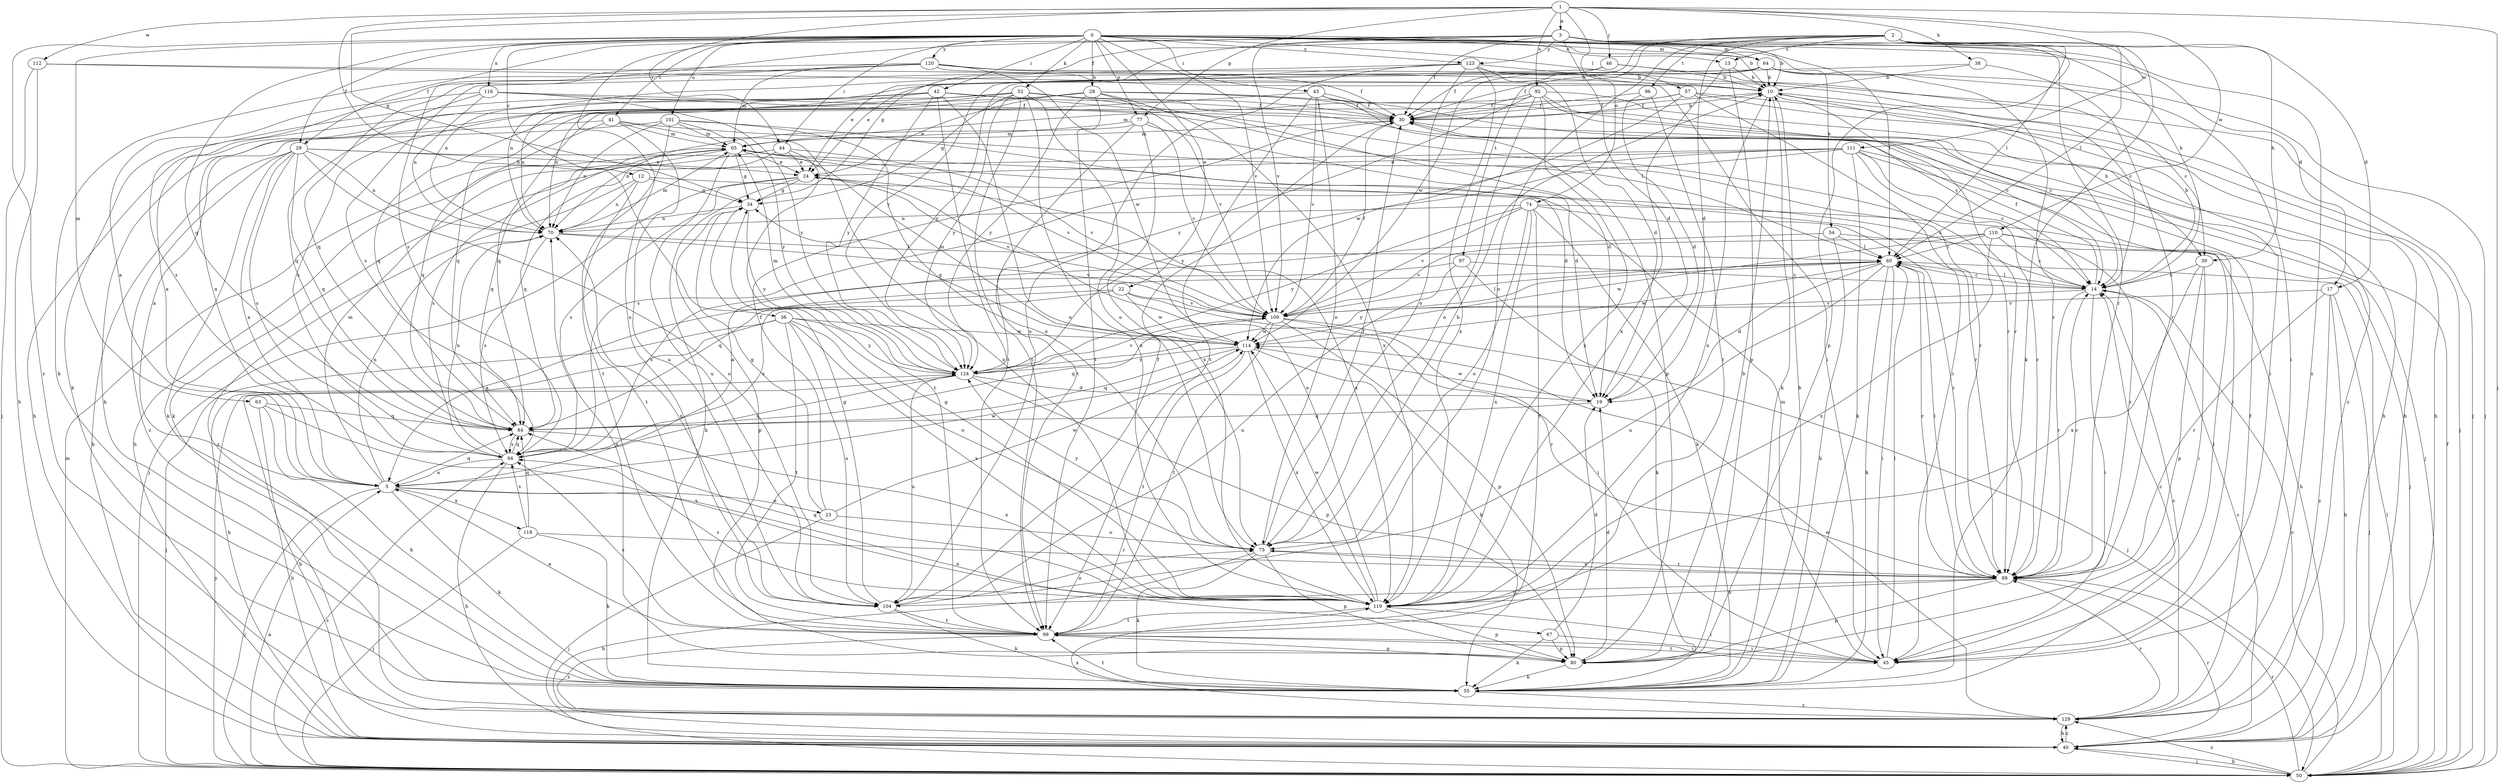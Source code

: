 strict digraph  {
0;
1;
2;
3;
5;
10;
12;
13;
14;
17;
19;
22;
23;
24;
28;
29;
30;
34;
36;
38;
39;
40;
41;
42;
43;
44;
45;
46;
50;
52;
54;
55;
57;
60;
63;
64;
65;
67;
70;
74;
75;
77;
80;
84;
89;
92;
94;
96;
97;
99;
101;
104;
109;
110;
111;
112;
114;
116;
118;
119;
120;
123;
124;
129;
0 -> 10  [label=b];
0 -> 12  [label=c];
0 -> 13  [label=c];
0 -> 17  [label=d];
0 -> 22  [label=e];
0 -> 28  [label=f];
0 -> 29  [label=f];
0 -> 41  [label=i];
0 -> 42  [label=i];
0 -> 43  [label=i];
0 -> 44  [label=i];
0 -> 52  [label=k];
0 -> 54  [label=k];
0 -> 57  [label=l];
0 -> 60  [label=l];
0 -> 63  [label=m];
0 -> 64  [label=m];
0 -> 77  [label=p];
0 -> 84  [label=q];
0 -> 89  [label=r];
0 -> 101  [label=u];
0 -> 104  [label=u];
0 -> 109  [label=v];
0 -> 116  [label=x];
0 -> 120  [label=y];
0 -> 123  [label=y];
0 -> 129  [label=z];
1 -> 3  [label=a];
1 -> 34  [label=g];
1 -> 36  [label=h];
1 -> 38  [label=h];
1 -> 44  [label=i];
1 -> 46  [label=j];
1 -> 50  [label=j];
1 -> 74  [label=o];
1 -> 77  [label=p];
1 -> 92  [label=s];
1 -> 110  [label=w];
1 -> 111  [label=w];
1 -> 112  [label=w];
2 -> 13  [label=c];
2 -> 17  [label=d];
2 -> 19  [label=d];
2 -> 34  [label=g];
2 -> 39  [label=h];
2 -> 55  [label=k];
2 -> 60  [label=l];
2 -> 75  [label=o];
2 -> 80  [label=p];
2 -> 96  [label=t];
2 -> 97  [label=t];
2 -> 114  [label=w];
3 -> 10  [label=b];
3 -> 19  [label=d];
3 -> 29  [label=f];
3 -> 30  [label=f];
3 -> 39  [label=h];
3 -> 60  [label=l];
3 -> 64  [label=m];
3 -> 94  [label=s];
3 -> 109  [label=v];
3 -> 123  [label=y];
3 -> 124  [label=y];
3 -> 129  [label=z];
5 -> 23  [label=e];
5 -> 50  [label=j];
5 -> 55  [label=k];
5 -> 65  [label=m];
5 -> 67  [label=n];
5 -> 70  [label=n];
5 -> 84  [label=q];
5 -> 114  [label=w];
5 -> 118  [label=x];
10 -> 30  [label=f];
10 -> 39  [label=h];
10 -> 40  [label=h];
10 -> 55  [label=k];
10 -> 89  [label=r];
10 -> 119  [label=x];
12 -> 14  [label=c];
12 -> 34  [label=g];
12 -> 70  [label=n];
12 -> 99  [label=t];
12 -> 129  [label=z];
13 -> 10  [label=b];
13 -> 80  [label=p];
13 -> 119  [label=x];
14 -> 10  [label=b];
14 -> 30  [label=f];
14 -> 45  [label=i];
14 -> 60  [label=l];
14 -> 89  [label=r];
14 -> 109  [label=v];
17 -> 40  [label=h];
17 -> 50  [label=j];
17 -> 89  [label=r];
17 -> 109  [label=v];
17 -> 129  [label=z];
19 -> 84  [label=q];
19 -> 114  [label=w];
22 -> 5  [label=a];
22 -> 45  [label=i];
22 -> 94  [label=s];
22 -> 109  [label=v];
22 -> 114  [label=w];
23 -> 30  [label=f];
23 -> 34  [label=g];
23 -> 50  [label=j];
23 -> 75  [label=o];
23 -> 114  [label=w];
24 -> 34  [label=g];
24 -> 50  [label=j];
24 -> 55  [label=k];
24 -> 94  [label=s];
24 -> 109  [label=v];
24 -> 119  [label=x];
28 -> 5  [label=a];
28 -> 14  [label=c];
28 -> 24  [label=e];
28 -> 30  [label=f];
28 -> 84  [label=q];
28 -> 99  [label=t];
28 -> 109  [label=v];
28 -> 119  [label=x];
28 -> 124  [label=y];
29 -> 5  [label=a];
29 -> 24  [label=e];
29 -> 40  [label=h];
29 -> 55  [label=k];
29 -> 70  [label=n];
29 -> 84  [label=q];
29 -> 94  [label=s];
29 -> 104  [label=u];
29 -> 109  [label=v];
29 -> 129  [label=z];
30 -> 10  [label=b];
30 -> 65  [label=m];
34 -> 70  [label=n];
34 -> 80  [label=p];
34 -> 124  [label=y];
36 -> 40  [label=h];
36 -> 50  [label=j];
36 -> 75  [label=o];
36 -> 99  [label=t];
36 -> 104  [label=u];
36 -> 114  [label=w];
36 -> 119  [label=x];
36 -> 124  [label=y];
38 -> 10  [label=b];
38 -> 70  [label=n];
38 -> 89  [label=r];
39 -> 14  [label=c];
39 -> 45  [label=i];
39 -> 80  [label=p];
39 -> 119  [label=x];
40 -> 14  [label=c];
40 -> 50  [label=j];
40 -> 89  [label=r];
40 -> 129  [label=z];
41 -> 55  [label=k];
41 -> 65  [label=m];
41 -> 84  [label=q];
41 -> 89  [label=r];
41 -> 104  [label=u];
41 -> 119  [label=x];
42 -> 5  [label=a];
42 -> 30  [label=f];
42 -> 55  [label=k];
42 -> 70  [label=n];
42 -> 75  [label=o];
42 -> 89  [label=r];
42 -> 99  [label=t];
42 -> 124  [label=y];
43 -> 30  [label=f];
43 -> 40  [label=h];
43 -> 75  [label=o];
43 -> 80  [label=p];
43 -> 84  [label=q];
43 -> 99  [label=t];
43 -> 109  [label=v];
44 -> 24  [label=e];
44 -> 55  [label=k];
44 -> 94  [label=s];
44 -> 99  [label=t];
44 -> 109  [label=v];
45 -> 60  [label=l];
45 -> 65  [label=m];
45 -> 99  [label=t];
46 -> 10  [label=b];
46 -> 14  [label=c];
46 -> 24  [label=e];
46 -> 30  [label=f];
50 -> 5  [label=a];
50 -> 14  [label=c];
50 -> 30  [label=f];
50 -> 40  [label=h];
50 -> 60  [label=l];
50 -> 65  [label=m];
50 -> 89  [label=r];
50 -> 94  [label=s];
50 -> 124  [label=y];
50 -> 129  [label=z];
52 -> 14  [label=c];
52 -> 19  [label=d];
52 -> 30  [label=f];
52 -> 34  [label=g];
52 -> 40  [label=h];
52 -> 70  [label=n];
52 -> 75  [label=o];
52 -> 94  [label=s];
52 -> 99  [label=t];
52 -> 119  [label=x];
52 -> 124  [label=y];
54 -> 5  [label=a];
54 -> 40  [label=h];
54 -> 55  [label=k];
54 -> 60  [label=l];
55 -> 10  [label=b];
55 -> 14  [label=c];
55 -> 99  [label=t];
55 -> 129  [label=z];
57 -> 30  [label=f];
57 -> 40  [label=h];
57 -> 45  [label=i];
57 -> 50  [label=j];
57 -> 84  [label=q];
57 -> 114  [label=w];
60 -> 14  [label=c];
60 -> 19  [label=d];
60 -> 45  [label=i];
60 -> 55  [label=k];
60 -> 84  [label=q];
60 -> 89  [label=r];
60 -> 104  [label=u];
60 -> 114  [label=w];
60 -> 124  [label=y];
63 -> 40  [label=h];
63 -> 55  [label=k];
63 -> 84  [label=q];
63 -> 119  [label=x];
64 -> 10  [label=b];
64 -> 24  [label=e];
64 -> 30  [label=f];
64 -> 45  [label=i];
64 -> 50  [label=j];
64 -> 70  [label=n];
64 -> 89  [label=r];
65 -> 24  [label=e];
65 -> 34  [label=g];
65 -> 40  [label=h];
65 -> 84  [label=q];
65 -> 89  [label=r];
65 -> 104  [label=u];
67 -> 19  [label=d];
67 -> 45  [label=i];
67 -> 55  [label=k];
67 -> 80  [label=p];
70 -> 60  [label=l];
70 -> 65  [label=m];
70 -> 94  [label=s];
70 -> 109  [label=v];
74 -> 50  [label=j];
74 -> 55  [label=k];
74 -> 70  [label=n];
74 -> 75  [label=o];
74 -> 89  [label=r];
74 -> 99  [label=t];
74 -> 109  [label=v];
74 -> 119  [label=x];
74 -> 124  [label=y];
75 -> 10  [label=b];
75 -> 30  [label=f];
75 -> 40  [label=h];
75 -> 55  [label=k];
75 -> 80  [label=p];
75 -> 89  [label=r];
75 -> 124  [label=y];
77 -> 19  [label=d];
77 -> 65  [label=m];
77 -> 70  [label=n];
77 -> 99  [label=t];
77 -> 109  [label=v];
77 -> 119  [label=x];
80 -> 10  [label=b];
80 -> 19  [label=d];
80 -> 55  [label=k];
80 -> 70  [label=n];
84 -> 94  [label=s];
84 -> 119  [label=x];
89 -> 14  [label=c];
89 -> 60  [label=l];
89 -> 75  [label=o];
89 -> 80  [label=p];
89 -> 104  [label=u];
89 -> 119  [label=x];
92 -> 14  [label=c];
92 -> 30  [label=f];
92 -> 45  [label=i];
92 -> 65  [label=m];
92 -> 75  [label=o];
92 -> 119  [label=x];
92 -> 124  [label=y];
92 -> 129  [label=z];
94 -> 5  [label=a];
94 -> 40  [label=h];
94 -> 70  [label=n];
94 -> 84  [label=q];
96 -> 19  [label=d];
96 -> 30  [label=f];
96 -> 99  [label=t];
97 -> 14  [label=c];
97 -> 55  [label=k];
97 -> 94  [label=s];
97 -> 104  [label=u];
99 -> 5  [label=a];
99 -> 45  [label=i];
99 -> 80  [label=p];
99 -> 94  [label=s];
99 -> 129  [label=z];
101 -> 5  [label=a];
101 -> 19  [label=d];
101 -> 65  [label=m];
101 -> 70  [label=n];
101 -> 75  [label=o];
101 -> 99  [label=t];
101 -> 124  [label=y];
104 -> 30  [label=f];
104 -> 34  [label=g];
104 -> 55  [label=k];
104 -> 70  [label=n];
104 -> 75  [label=o];
104 -> 99  [label=t];
109 -> 30  [label=f];
109 -> 50  [label=j];
109 -> 60  [label=l];
109 -> 80  [label=p];
109 -> 84  [label=q];
109 -> 89  [label=r];
109 -> 99  [label=t];
109 -> 114  [label=w];
110 -> 14  [label=c];
110 -> 45  [label=i];
110 -> 60  [label=l];
110 -> 89  [label=r];
110 -> 109  [label=v];
110 -> 114  [label=w];
110 -> 119  [label=x];
111 -> 14  [label=c];
111 -> 24  [label=e];
111 -> 45  [label=i];
111 -> 50  [label=j];
111 -> 55  [label=k];
111 -> 84  [label=q];
111 -> 89  [label=r];
111 -> 94  [label=s];
111 -> 124  [label=y];
112 -> 10  [label=b];
112 -> 40  [label=h];
112 -> 45  [label=i];
112 -> 50  [label=j];
114 -> 34  [label=g];
114 -> 55  [label=k];
114 -> 65  [label=m];
114 -> 84  [label=q];
114 -> 99  [label=t];
114 -> 119  [label=x];
114 -> 124  [label=y];
116 -> 30  [label=f];
116 -> 60  [label=l];
116 -> 70  [label=n];
116 -> 84  [label=q];
116 -> 94  [label=s];
116 -> 124  [label=y];
118 -> 50  [label=j];
118 -> 55  [label=k];
118 -> 84  [label=q];
118 -> 89  [label=r];
118 -> 94  [label=s];
119 -> 24  [label=e];
119 -> 34  [label=g];
119 -> 45  [label=i];
119 -> 80  [label=p];
119 -> 84  [label=q];
119 -> 94  [label=s];
119 -> 99  [label=t];
119 -> 114  [label=w];
120 -> 5  [label=a];
120 -> 10  [label=b];
120 -> 14  [label=c];
120 -> 30  [label=f];
120 -> 55  [label=k];
120 -> 65  [label=m];
120 -> 84  [label=q];
120 -> 114  [label=w];
123 -> 10  [label=b];
123 -> 19  [label=d];
123 -> 50  [label=j];
123 -> 75  [label=o];
123 -> 94  [label=s];
123 -> 104  [label=u];
123 -> 119  [label=x];
123 -> 124  [label=y];
124 -> 19  [label=d];
124 -> 40  [label=h];
124 -> 65  [label=m];
124 -> 80  [label=p];
124 -> 94  [label=s];
124 -> 104  [label=u];
124 -> 109  [label=v];
129 -> 14  [label=c];
129 -> 30  [label=f];
129 -> 40  [label=h];
129 -> 89  [label=r];
129 -> 114  [label=w];
129 -> 119  [label=x];
}
